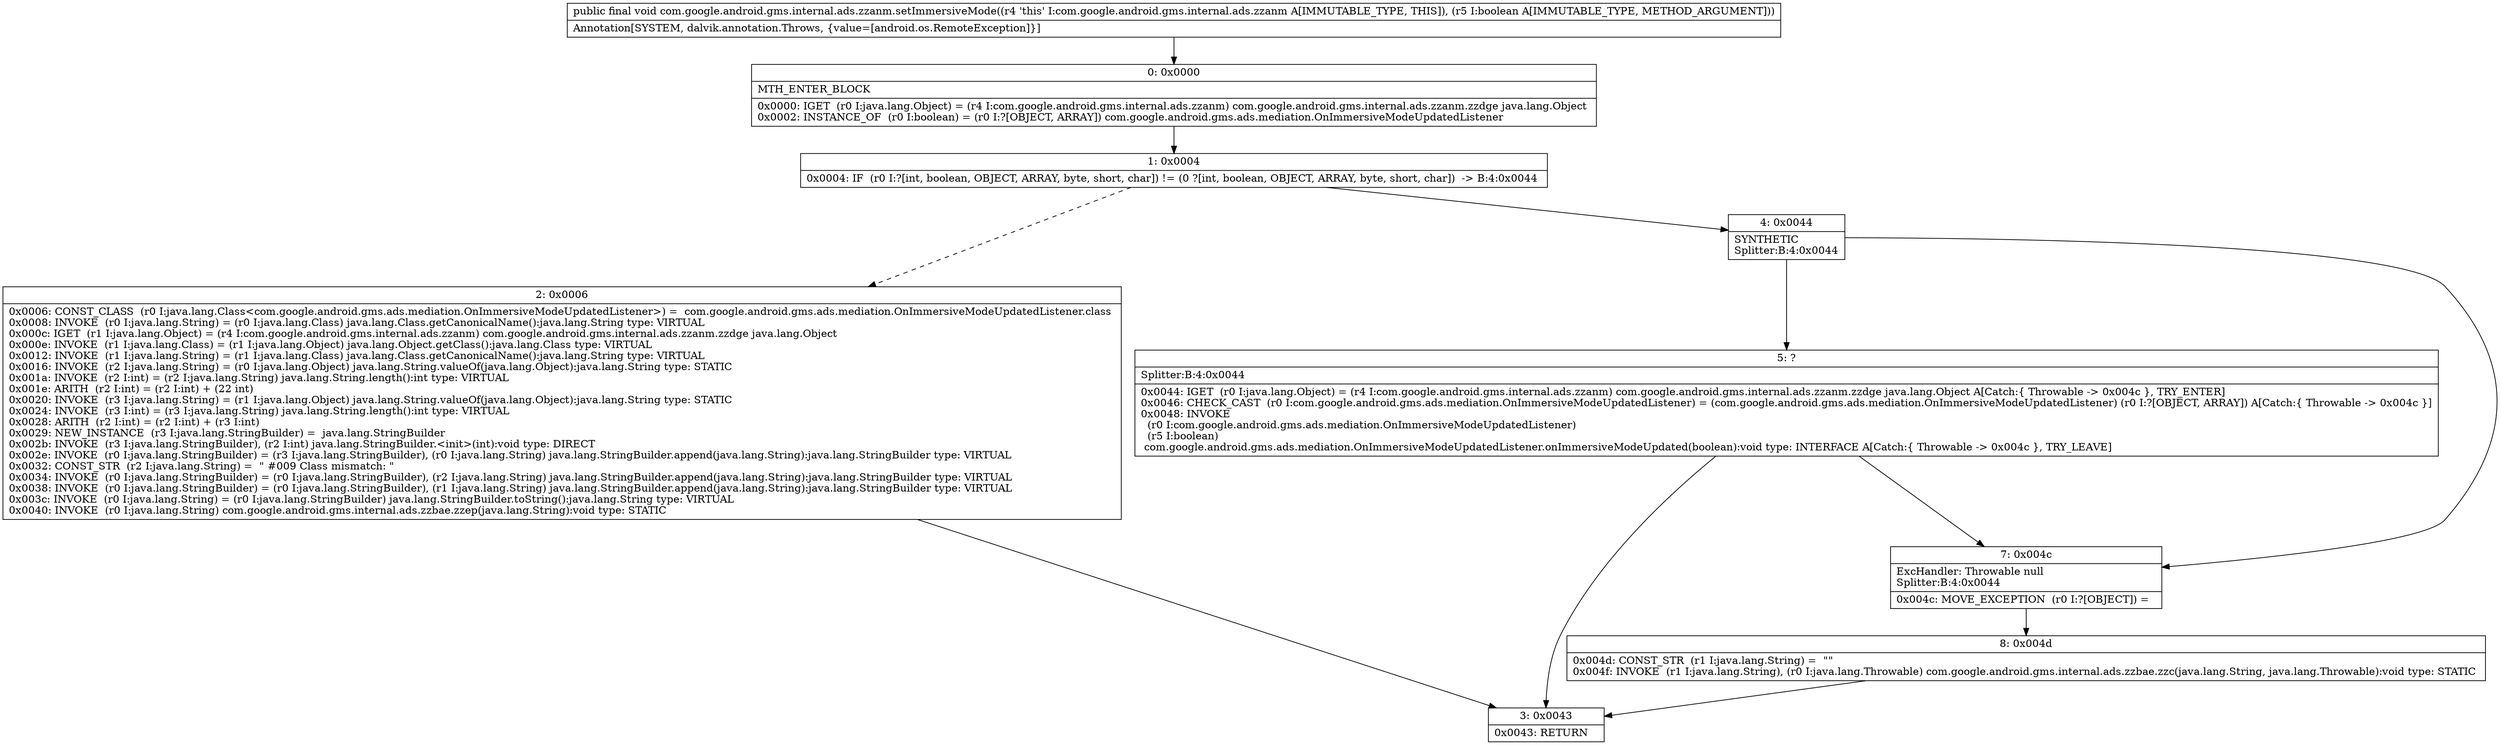 digraph "CFG forcom.google.android.gms.internal.ads.zzanm.setImmersiveMode(Z)V" {
Node_0 [shape=record,label="{0\:\ 0x0000|MTH_ENTER_BLOCK\l|0x0000: IGET  (r0 I:java.lang.Object) = (r4 I:com.google.android.gms.internal.ads.zzanm) com.google.android.gms.internal.ads.zzanm.zzdge java.lang.Object \l0x0002: INSTANCE_OF  (r0 I:boolean) = (r0 I:?[OBJECT, ARRAY]) com.google.android.gms.ads.mediation.OnImmersiveModeUpdatedListener \l}"];
Node_1 [shape=record,label="{1\:\ 0x0004|0x0004: IF  (r0 I:?[int, boolean, OBJECT, ARRAY, byte, short, char]) != (0 ?[int, boolean, OBJECT, ARRAY, byte, short, char])  \-\> B:4:0x0044 \l}"];
Node_2 [shape=record,label="{2\:\ 0x0006|0x0006: CONST_CLASS  (r0 I:java.lang.Class\<com.google.android.gms.ads.mediation.OnImmersiveModeUpdatedListener\>) =  com.google.android.gms.ads.mediation.OnImmersiveModeUpdatedListener.class \l0x0008: INVOKE  (r0 I:java.lang.String) = (r0 I:java.lang.Class) java.lang.Class.getCanonicalName():java.lang.String type: VIRTUAL \l0x000c: IGET  (r1 I:java.lang.Object) = (r4 I:com.google.android.gms.internal.ads.zzanm) com.google.android.gms.internal.ads.zzanm.zzdge java.lang.Object \l0x000e: INVOKE  (r1 I:java.lang.Class) = (r1 I:java.lang.Object) java.lang.Object.getClass():java.lang.Class type: VIRTUAL \l0x0012: INVOKE  (r1 I:java.lang.String) = (r1 I:java.lang.Class) java.lang.Class.getCanonicalName():java.lang.String type: VIRTUAL \l0x0016: INVOKE  (r2 I:java.lang.String) = (r0 I:java.lang.Object) java.lang.String.valueOf(java.lang.Object):java.lang.String type: STATIC \l0x001a: INVOKE  (r2 I:int) = (r2 I:java.lang.String) java.lang.String.length():int type: VIRTUAL \l0x001e: ARITH  (r2 I:int) = (r2 I:int) + (22 int) \l0x0020: INVOKE  (r3 I:java.lang.String) = (r1 I:java.lang.Object) java.lang.String.valueOf(java.lang.Object):java.lang.String type: STATIC \l0x0024: INVOKE  (r3 I:int) = (r3 I:java.lang.String) java.lang.String.length():int type: VIRTUAL \l0x0028: ARITH  (r2 I:int) = (r2 I:int) + (r3 I:int) \l0x0029: NEW_INSTANCE  (r3 I:java.lang.StringBuilder) =  java.lang.StringBuilder \l0x002b: INVOKE  (r3 I:java.lang.StringBuilder), (r2 I:int) java.lang.StringBuilder.\<init\>(int):void type: DIRECT \l0x002e: INVOKE  (r0 I:java.lang.StringBuilder) = (r3 I:java.lang.StringBuilder), (r0 I:java.lang.String) java.lang.StringBuilder.append(java.lang.String):java.lang.StringBuilder type: VIRTUAL \l0x0032: CONST_STR  (r2 I:java.lang.String) =  \" #009 Class mismatch: \" \l0x0034: INVOKE  (r0 I:java.lang.StringBuilder) = (r0 I:java.lang.StringBuilder), (r2 I:java.lang.String) java.lang.StringBuilder.append(java.lang.String):java.lang.StringBuilder type: VIRTUAL \l0x0038: INVOKE  (r0 I:java.lang.StringBuilder) = (r0 I:java.lang.StringBuilder), (r1 I:java.lang.String) java.lang.StringBuilder.append(java.lang.String):java.lang.StringBuilder type: VIRTUAL \l0x003c: INVOKE  (r0 I:java.lang.String) = (r0 I:java.lang.StringBuilder) java.lang.StringBuilder.toString():java.lang.String type: VIRTUAL \l0x0040: INVOKE  (r0 I:java.lang.String) com.google.android.gms.internal.ads.zzbae.zzep(java.lang.String):void type: STATIC \l}"];
Node_3 [shape=record,label="{3\:\ 0x0043|0x0043: RETURN   \l}"];
Node_4 [shape=record,label="{4\:\ 0x0044|SYNTHETIC\lSplitter:B:4:0x0044\l}"];
Node_5 [shape=record,label="{5\:\ ?|Splitter:B:4:0x0044\l|0x0044: IGET  (r0 I:java.lang.Object) = (r4 I:com.google.android.gms.internal.ads.zzanm) com.google.android.gms.internal.ads.zzanm.zzdge java.lang.Object A[Catch:\{ Throwable \-\> 0x004c \}, TRY_ENTER]\l0x0046: CHECK_CAST  (r0 I:com.google.android.gms.ads.mediation.OnImmersiveModeUpdatedListener) = (com.google.android.gms.ads.mediation.OnImmersiveModeUpdatedListener) (r0 I:?[OBJECT, ARRAY]) A[Catch:\{ Throwable \-\> 0x004c \}]\l0x0048: INVOKE  \l  (r0 I:com.google.android.gms.ads.mediation.OnImmersiveModeUpdatedListener)\l  (r5 I:boolean)\l com.google.android.gms.ads.mediation.OnImmersiveModeUpdatedListener.onImmersiveModeUpdated(boolean):void type: INTERFACE A[Catch:\{ Throwable \-\> 0x004c \}, TRY_LEAVE]\l}"];
Node_7 [shape=record,label="{7\:\ 0x004c|ExcHandler: Throwable null\lSplitter:B:4:0x0044\l|0x004c: MOVE_EXCEPTION  (r0 I:?[OBJECT]) =  \l}"];
Node_8 [shape=record,label="{8\:\ 0x004d|0x004d: CONST_STR  (r1 I:java.lang.String) =  \"\" \l0x004f: INVOKE  (r1 I:java.lang.String), (r0 I:java.lang.Throwable) com.google.android.gms.internal.ads.zzbae.zzc(java.lang.String, java.lang.Throwable):void type: STATIC \l}"];
MethodNode[shape=record,label="{public final void com.google.android.gms.internal.ads.zzanm.setImmersiveMode((r4 'this' I:com.google.android.gms.internal.ads.zzanm A[IMMUTABLE_TYPE, THIS]), (r5 I:boolean A[IMMUTABLE_TYPE, METHOD_ARGUMENT]))  | Annotation[SYSTEM, dalvik.annotation.Throws, \{value=[android.os.RemoteException]\}]\l}"];
MethodNode -> Node_0;
Node_0 -> Node_1;
Node_1 -> Node_2[style=dashed];
Node_1 -> Node_4;
Node_2 -> Node_3;
Node_4 -> Node_5;
Node_4 -> Node_7;
Node_5 -> Node_7;
Node_5 -> Node_3;
Node_7 -> Node_8;
Node_8 -> Node_3;
}

